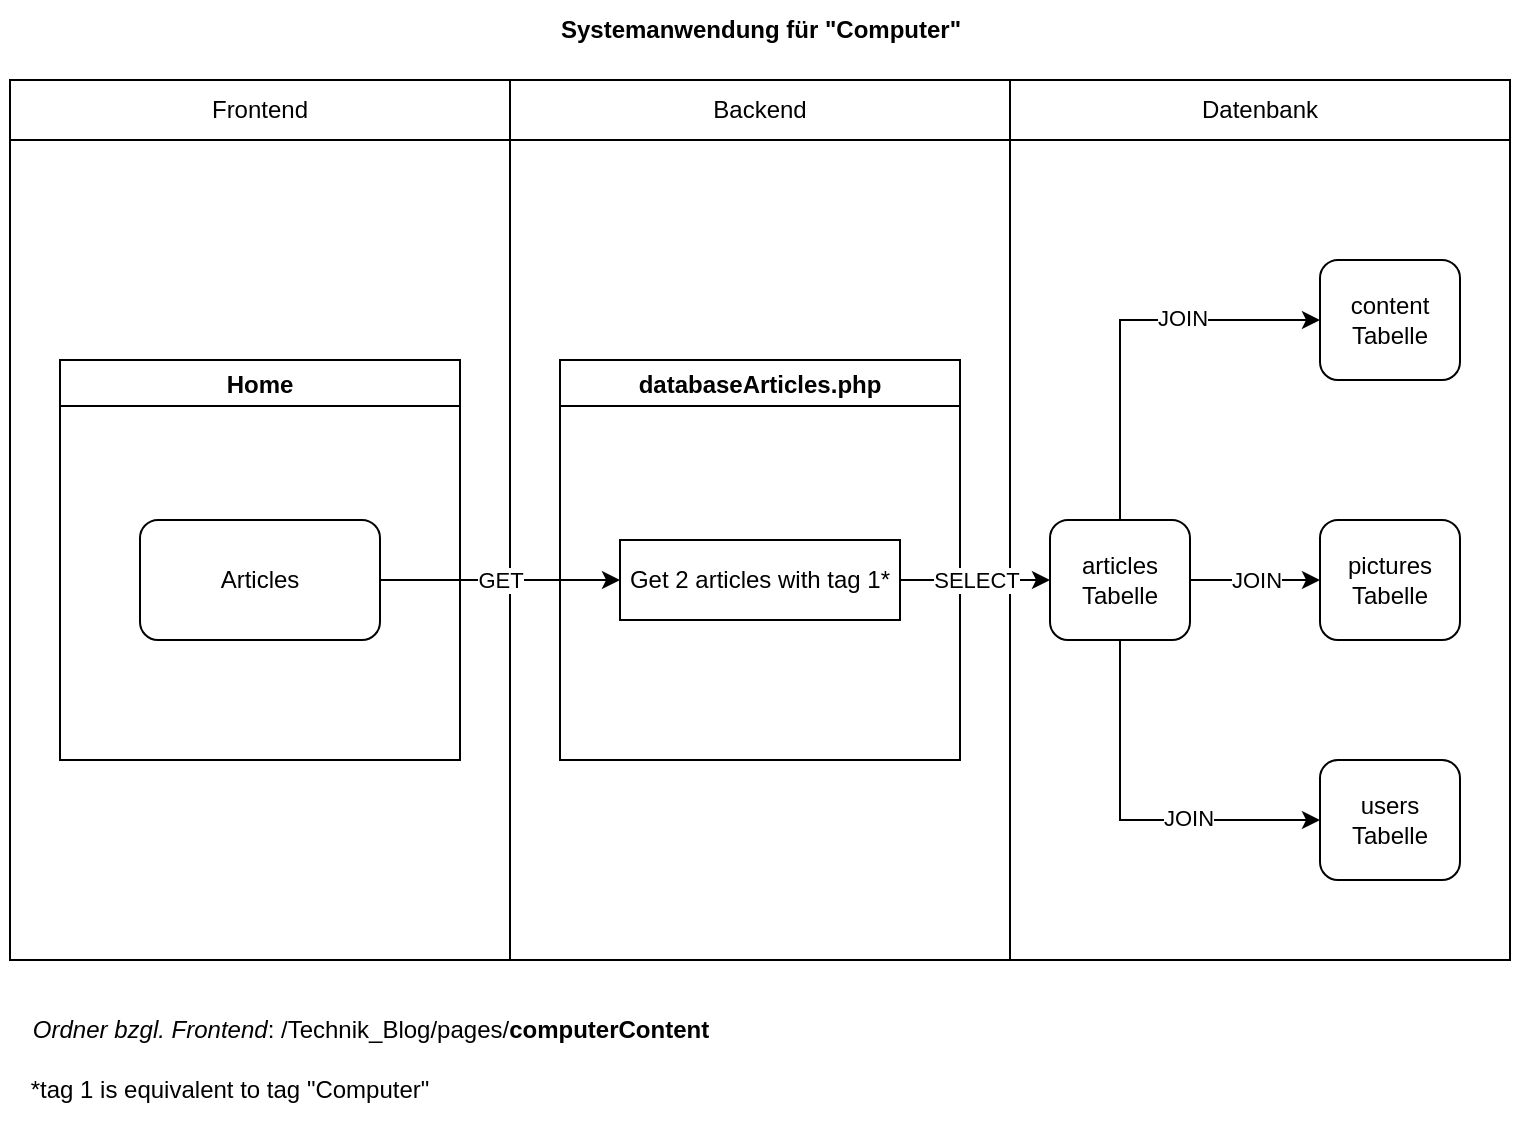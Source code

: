 <mxfile version="20.0.4" type="github">
  <diagram id="eKNrfERCbDWNxgh5Xfk8" name="Page-1">
    <mxGraphModel dx="1351" dy="1772" grid="1" gridSize="10" guides="1" tooltips="1" connect="1" arrows="1" fold="1" page="1" pageScale="1" pageWidth="827" pageHeight="1169" math="0" shadow="0">
      <root>
        <mxCell id="0" />
        <mxCell id="1" parent="0" />
        <mxCell id="nqKkO5HxPED7xxG9gMxs-17" value="Systemanwendung für &quot;Computer&quot;" style="text;html=1;strokeColor=none;fillColor=none;align=center;verticalAlign=middle;whiteSpace=wrap;rounded=0;fontStyle=1" parent="1" vertex="1">
          <mxGeometry x="350.75" y="-1160" width="208.5" height="30" as="geometry" />
        </mxCell>
        <mxCell id="nqKkO5HxPED7xxG9gMxs-18" value="" style="rounded=0;whiteSpace=wrap;html=1;labelPosition=center;verticalLabelPosition=top;align=center;verticalAlign=bottom;spacingTop=0;" parent="1" vertex="1">
          <mxGeometry x="80" y="-1120" width="250" height="440" as="geometry" />
        </mxCell>
        <mxCell id="nqKkO5HxPED7xxG9gMxs-19" value="" style="rounded=0;whiteSpace=wrap;html=1;" parent="1" vertex="1">
          <mxGeometry x="330" y="-1120" width="250" height="440" as="geometry" />
        </mxCell>
        <mxCell id="nqKkO5HxPED7xxG9gMxs-20" value="" style="rounded=0;whiteSpace=wrap;html=1;" parent="1" vertex="1">
          <mxGeometry x="580" y="-1120" width="250" height="440" as="geometry" />
        </mxCell>
        <mxCell id="nqKkO5HxPED7xxG9gMxs-21" value="Frontend" style="text;html=1;strokeColor=none;fillColor=none;align=center;verticalAlign=middle;whiteSpace=wrap;rounded=0;" parent="1" vertex="1">
          <mxGeometry x="175" y="-1120" width="60" height="30" as="geometry" />
        </mxCell>
        <mxCell id="nqKkO5HxPED7xxG9gMxs-22" value="Datenbank" style="text;html=1;strokeColor=none;fillColor=none;align=center;verticalAlign=middle;whiteSpace=wrap;rounded=0;" parent="1" vertex="1">
          <mxGeometry x="675" y="-1120" width="60" height="30" as="geometry" />
        </mxCell>
        <mxCell id="nqKkO5HxPED7xxG9gMxs-23" value="Backend" style="text;html=1;strokeColor=none;fillColor=none;align=center;verticalAlign=middle;whiteSpace=wrap;rounded=0;" parent="1" vertex="1">
          <mxGeometry x="425" y="-1120" width="60" height="30" as="geometry" />
        </mxCell>
        <mxCell id="nqKkO5HxPED7xxG9gMxs-24" value="" style="endArrow=none;html=1;rounded=0;" parent="1" edge="1">
          <mxGeometry width="50" height="50" relative="1" as="geometry">
            <mxPoint x="80" y="-1090" as="sourcePoint" />
            <mxPoint x="830" y="-1090" as="targetPoint" />
          </mxGeometry>
        </mxCell>
        <mxCell id="nqKkO5HxPED7xxG9gMxs-25" value="Home" style="swimlane;" parent="1" vertex="1">
          <mxGeometry x="105" y="-980" width="200" height="200" as="geometry" />
        </mxCell>
        <mxCell id="nqKkO5HxPED7xxG9gMxs-26" value="Articles" style="rounded=1;whiteSpace=wrap;html=1;" parent="nqKkO5HxPED7xxG9gMxs-25" vertex="1">
          <mxGeometry x="40" y="80" width="120" height="60" as="geometry" />
        </mxCell>
        <mxCell id="nqKkO5HxPED7xxG9gMxs-27" value="databaseArticles.php" style="swimlane;" parent="1" vertex="1">
          <mxGeometry x="355" y="-980" width="200" height="200" as="geometry" />
        </mxCell>
        <mxCell id="nqKkO5HxPED7xxG9gMxs-28" value="Get 2 articles with tag 1*" style="rounded=0;whiteSpace=wrap;html=1;" parent="nqKkO5HxPED7xxG9gMxs-27" vertex="1">
          <mxGeometry x="30" y="90" width="140" height="40" as="geometry" />
        </mxCell>
        <mxCell id="nqKkO5HxPED7xxG9gMxs-29" value="articles Tabelle" style="rounded=1;whiteSpace=wrap;html=1;" parent="1" vertex="1">
          <mxGeometry x="600" y="-900" width="70" height="60" as="geometry" />
        </mxCell>
        <mxCell id="nqKkO5HxPED7xxG9gMxs-30" value="&lt;i&gt;Ordner bzgl. Frontend&lt;/i&gt;: /Technik_Blog/pages/&lt;b&gt;computerContent&lt;/b&gt;" style="text;html=1;align=center;verticalAlign=middle;resizable=0;points=[];autosize=1;strokeColor=none;fillColor=none;" parent="1" vertex="1">
          <mxGeometry x="80" y="-660" width="360" height="30" as="geometry" />
        </mxCell>
        <mxCell id="nqKkO5HxPED7xxG9gMxs-31" value="*tag 1 is equivalent to tag &quot;Computer&quot;" style="text;html=1;strokeColor=none;fillColor=none;align=center;verticalAlign=middle;whiteSpace=wrap;rounded=0;" parent="1" vertex="1">
          <mxGeometry x="75" y="-630" width="230" height="30" as="geometry" />
        </mxCell>
        <mxCell id="nqKkO5HxPED7xxG9gMxs-32" value="GET" style="endArrow=classic;html=1;rounded=0;exitX=1;exitY=0.5;exitDx=0;exitDy=0;entryX=0;entryY=0.5;entryDx=0;entryDy=0;" parent="1" source="nqKkO5HxPED7xxG9gMxs-26" target="nqKkO5HxPED7xxG9gMxs-28" edge="1">
          <mxGeometry width="50" height="50" relative="1" as="geometry">
            <mxPoint x="380" y="-890" as="sourcePoint" />
            <mxPoint x="430" y="-940" as="targetPoint" />
          </mxGeometry>
        </mxCell>
        <mxCell id="nqKkO5HxPED7xxG9gMxs-33" value="SELECT" style="endArrow=classic;html=1;rounded=0;exitX=1;exitY=0.5;exitDx=0;exitDy=0;" parent="1" source="nqKkO5HxPED7xxG9gMxs-28" target="nqKkO5HxPED7xxG9gMxs-29" edge="1">
          <mxGeometry width="50" height="50" relative="1" as="geometry">
            <mxPoint x="380" y="-890" as="sourcePoint" />
            <mxPoint x="430" y="-940" as="targetPoint" />
          </mxGeometry>
        </mxCell>
        <mxCell id="BoM3faKZ0JVHNZ16EBQ8-2" value="content Tabelle" style="rounded=1;whiteSpace=wrap;html=1;" vertex="1" parent="1">
          <mxGeometry x="735" y="-1030" width="70" height="60" as="geometry" />
        </mxCell>
        <mxCell id="BoM3faKZ0JVHNZ16EBQ8-3" value="pictures Tabelle" style="rounded=1;whiteSpace=wrap;html=1;" vertex="1" parent="1">
          <mxGeometry x="735" y="-900" width="70" height="60" as="geometry" />
        </mxCell>
        <mxCell id="BoM3faKZ0JVHNZ16EBQ8-5" value="users Tabelle" style="rounded=1;whiteSpace=wrap;html=1;" vertex="1" parent="1">
          <mxGeometry x="735" y="-780" width="70" height="60" as="geometry" />
        </mxCell>
        <mxCell id="BoM3faKZ0JVHNZ16EBQ8-6" value="JOIN" style="endArrow=classic;html=1;rounded=0;exitX=1;exitY=0.5;exitDx=0;exitDy=0;entryX=0;entryY=0.5;entryDx=0;entryDy=0;" edge="1" parent="1" source="nqKkO5HxPED7xxG9gMxs-29" target="BoM3faKZ0JVHNZ16EBQ8-3">
          <mxGeometry width="50" height="50" relative="1" as="geometry">
            <mxPoint x="400" y="-880" as="sourcePoint" />
            <mxPoint x="450" y="-930" as="targetPoint" />
          </mxGeometry>
        </mxCell>
        <mxCell id="BoM3faKZ0JVHNZ16EBQ8-8" value="" style="endArrow=classic;html=1;rounded=0;exitX=0.5;exitY=1;exitDx=0;exitDy=0;entryX=0;entryY=0.5;entryDx=0;entryDy=0;" edge="1" parent="1" source="nqKkO5HxPED7xxG9gMxs-29" target="BoM3faKZ0JVHNZ16EBQ8-5">
          <mxGeometry width="50" height="50" relative="1" as="geometry">
            <mxPoint x="400" y="-880" as="sourcePoint" />
            <mxPoint x="450" y="-930" as="targetPoint" />
            <Array as="points">
              <mxPoint x="635" y="-750" />
            </Array>
          </mxGeometry>
        </mxCell>
        <mxCell id="BoM3faKZ0JVHNZ16EBQ8-9" value="JOIN" style="edgeLabel;html=1;align=center;verticalAlign=middle;resizable=0;points=[];" vertex="1" connectable="0" parent="BoM3faKZ0JVHNZ16EBQ8-8">
          <mxGeometry x="0.296" y="1" relative="1" as="geometry">
            <mxPoint x="1" as="offset" />
          </mxGeometry>
        </mxCell>
        <mxCell id="BoM3faKZ0JVHNZ16EBQ8-11" value="" style="endArrow=classic;html=1;rounded=0;exitX=0.5;exitY=0;exitDx=0;exitDy=0;entryX=0;entryY=0.5;entryDx=0;entryDy=0;" edge="1" parent="1" source="nqKkO5HxPED7xxG9gMxs-29" target="BoM3faKZ0JVHNZ16EBQ8-2">
          <mxGeometry width="50" height="50" relative="1" as="geometry">
            <mxPoint x="645" y="-830" as="sourcePoint" />
            <mxPoint x="745" y="-740" as="targetPoint" />
            <Array as="points">
              <mxPoint x="635" y="-1000" />
            </Array>
          </mxGeometry>
        </mxCell>
        <mxCell id="BoM3faKZ0JVHNZ16EBQ8-12" value="JOIN" style="edgeLabel;html=1;align=center;verticalAlign=middle;resizable=0;points=[];" vertex="1" connectable="0" parent="BoM3faKZ0JVHNZ16EBQ8-11">
          <mxGeometry x="0.296" y="1" relative="1" as="geometry">
            <mxPoint x="1" as="offset" />
          </mxGeometry>
        </mxCell>
      </root>
    </mxGraphModel>
  </diagram>
</mxfile>
